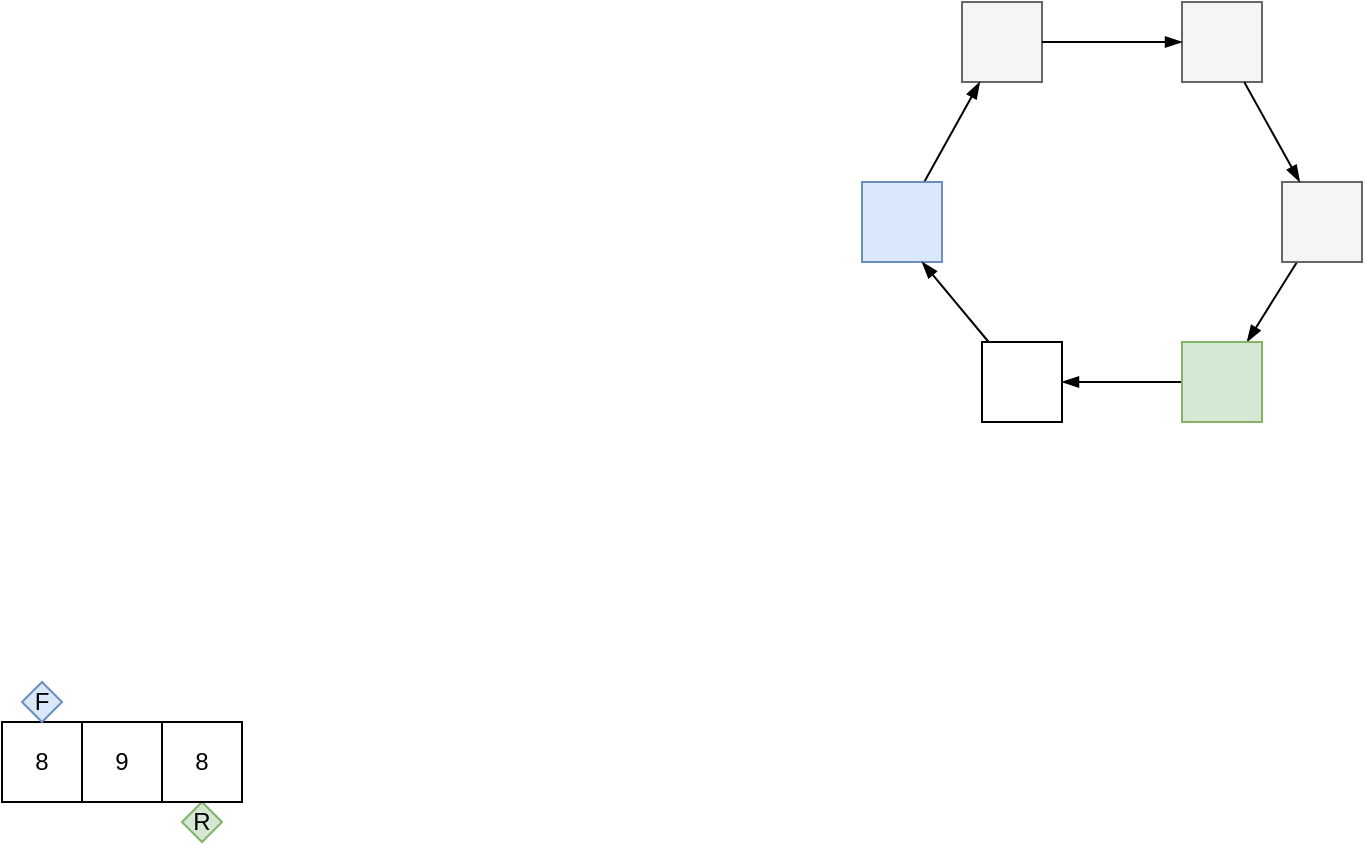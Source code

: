 <mxfile version="14.5.1" type="device"><diagram id="EjArKT-MrFbx6aZLU-S4" name="queue"><mxGraphModel dx="488" dy="282" grid="1" gridSize="10" guides="1" tooltips="1" connect="1" arrows="1" fold="1" page="1" pageScale="1" pageWidth="850" pageHeight="1100" math="0" shadow="0"><root><mxCell id="0"/><mxCell id="1" parent="0"/><mxCell id="ybQBoTf8WP8HC_bErBAQ-7" value="" style="rounded=0;orthogonalLoop=1;jettySize=auto;html=1;endArrow=blockThin;endFill=1;" edge="1" parent="1" source="ybQBoTf8WP8HC_bErBAQ-13" target="C1ttHeHNdcTiGG76rLn--8"><mxGeometry relative="1" as="geometry"/></mxCell><mxCell id="C1ttHeHNdcTiGG76rLn--6" value="" style="rounded=0;whiteSpace=wrap;html=1;fillColor=#f5f5f5;strokeColor=#666666;fontColor=#333333;" parent="1" vertex="1"><mxGeometry x="600" y="160" width="40" height="40" as="geometry"/></mxCell><mxCell id="ybQBoTf8WP8HC_bErBAQ-9" value="" style="edgeStyle=none;rounded=0;orthogonalLoop=1;jettySize=auto;html=1;endArrow=blockThin;endFill=1;" edge="1" parent="1" source="C1ttHeHNdcTiGG76rLn--8" target="C1ttHeHNdcTiGG76rLn--9"><mxGeometry relative="1" as="geometry"/></mxCell><mxCell id="C1ttHeHNdcTiGG76rLn--8" value="" style="rounded=0;whiteSpace=wrap;html=1;fillColor=#d5e8d4;strokeColor=#82b366;" parent="1" vertex="1"><mxGeometry x="710" y="330" width="40" height="40" as="geometry"/></mxCell><mxCell id="ybQBoTf8WP8HC_bErBAQ-10" style="edgeStyle=none;rounded=0;orthogonalLoop=1;jettySize=auto;html=1;endArrow=blockThin;endFill=1;" edge="1" parent="1" source="ybQBoTf8WP8HC_bErBAQ-15" target="C1ttHeHNdcTiGG76rLn--6"><mxGeometry relative="1" as="geometry"/></mxCell><mxCell id="C1ttHeHNdcTiGG76rLn--9" value="" style="rounded=0;whiteSpace=wrap;html=1;" parent="1" vertex="1"><mxGeometry x="610" y="330" width="40" height="40" as="geometry"/></mxCell><mxCell id="C1ttHeHNdcTiGG76rLn--7" value="" style="rounded=0;whiteSpace=wrap;html=1;fillColor=#f5f5f5;strokeColor=#666666;fontColor=#333333;" parent="1" vertex="1"><mxGeometry x="710" y="160" width="40" height="40" as="geometry"/></mxCell><mxCell id="ybQBoTf8WP8HC_bErBAQ-8" value="" style="rounded=0;orthogonalLoop=1;jettySize=auto;html=1;endArrow=blockThin;endFill=1;" edge="1" parent="1" source="C1ttHeHNdcTiGG76rLn--6" target="C1ttHeHNdcTiGG76rLn--7"><mxGeometry relative="1" as="geometry"><mxPoint x="600" y="172.5" as="sourcePoint"/><mxPoint x="720" y="187.5" as="targetPoint"/></mxGeometry></mxCell><mxCell id="ybQBoTf8WP8HC_bErBAQ-13" value="" style="rounded=0;whiteSpace=wrap;html=1;fillColor=#f5f5f5;strokeColor=#666666;fontColor=#333333;" vertex="1" parent="1"><mxGeometry x="760" y="250" width="40" height="40" as="geometry"/></mxCell><mxCell id="ybQBoTf8WP8HC_bErBAQ-14" value="" style="rounded=0;orthogonalLoop=1;jettySize=auto;html=1;endArrow=blockThin;endFill=1;" edge="1" parent="1" source="C1ttHeHNdcTiGG76rLn--7" target="ybQBoTf8WP8HC_bErBAQ-13"><mxGeometry relative="1" as="geometry"><mxPoint x="716.25" y="190" as="sourcePoint"/><mxPoint x="753.75" y="310" as="targetPoint"/></mxGeometry></mxCell><mxCell id="ybQBoTf8WP8HC_bErBAQ-15" value="" style="rounded=0;whiteSpace=wrap;html=1;fillColor=#dae8fc;strokeColor=#6c8ebf;" vertex="1" parent="1"><mxGeometry x="550" y="250" width="40" height="40" as="geometry"/></mxCell><mxCell id="ybQBoTf8WP8HC_bErBAQ-16" style="edgeStyle=none;rounded=0;orthogonalLoop=1;jettySize=auto;html=1;entryX=0.75;entryY=1;entryDx=0;entryDy=0;endArrow=blockThin;endFill=1;" edge="1" parent="1" source="C1ttHeHNdcTiGG76rLn--9" target="ybQBoTf8WP8HC_bErBAQ-15"><mxGeometry relative="1" as="geometry"><mxPoint x="617.143" y="310" as="sourcePoint"/><mxPoint x="600" y="190" as="targetPoint"/></mxGeometry></mxCell><mxCell id="ybQBoTf8WP8HC_bErBAQ-17" value="8" style="rounded=0;whiteSpace=wrap;html=1;" vertex="1" parent="1"><mxGeometry x="120" y="520" width="40" height="40" as="geometry"/></mxCell><mxCell id="ybQBoTf8WP8HC_bErBAQ-18" value="9" style="rounded=0;whiteSpace=wrap;html=1;" vertex="1" parent="1"><mxGeometry x="160" y="520" width="40" height="40" as="geometry"/></mxCell><mxCell id="ybQBoTf8WP8HC_bErBAQ-23" value="F" style="rhombus;whiteSpace=wrap;html=1;fillColor=#dae8fc;strokeColor=#6c8ebf;" vertex="1" parent="1"><mxGeometry x="130" y="500" width="20" height="20" as="geometry"/></mxCell><mxCell id="ybQBoTf8WP8HC_bErBAQ-24" value="R" style="rhombus;whiteSpace=wrap;html=1;fillColor=#d5e8d4;strokeColor=#82b366;" vertex="1" parent="1"><mxGeometry x="210" y="560" width="20" height="20" as="geometry"/></mxCell><mxCell id="qMQYbpcqNAA31h79V6gR-3" value="8" style="rounded=0;whiteSpace=wrap;html=1;" vertex="1" parent="1"><mxGeometry x="200" y="520" width="40" height="40" as="geometry"/></mxCell></root></mxGraphModel></diagram></mxfile>